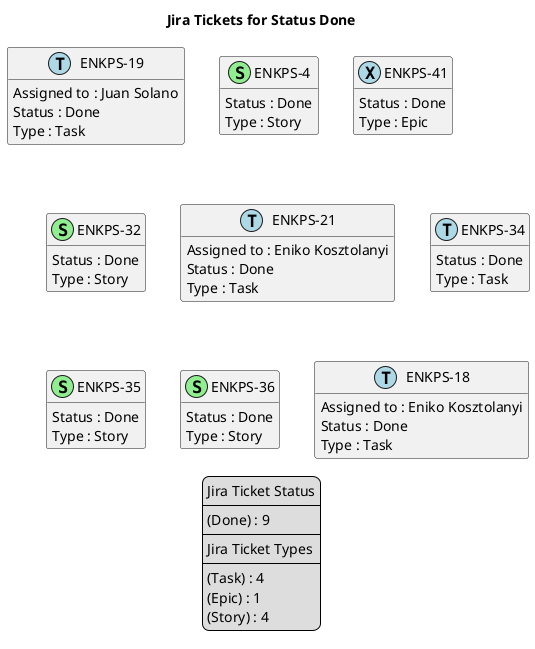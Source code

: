 @startuml
'https://plantuml.com/class-diagram

' GENERATE CLASS DIAGRAM ===========
' Generated at    : Tue Apr 23 13:03:14 CEST 2024

title Jira Tickets for Status Done
hide empty members

legend
Jira Ticket Status
----
(Done) : 9
----
Jira Ticket Types
----
(Task) : 4
(Epic) : 1
(Story) : 4
end legend


' Tickets =======
class "ENKPS-19" << (T,lightblue) >> {
  Assigned to : Juan Solano
  Status : Done
  Type : Task
}

class "ENKPS-4" << (S,lightgreen) >> {
  Status : Done
  Type : Story
}

class "ENKPS-41" << (X,lightblue) >> {
  Status : Done
  Type : Epic
}

class "ENKPS-32" << (S,lightgreen) >> {
  Status : Done
  Type : Story
}

class "ENKPS-21" << (T,lightblue) >> {
  Assigned to : Eniko Kosztolanyi
  Status : Done
  Type : Task
}

class "ENKPS-34" << (T,lightblue) >> {
  Status : Done
  Type : Task
}

class "ENKPS-35" << (S,lightgreen) >> {
  Status : Done
  Type : Story
}

class "ENKPS-36" << (S,lightgreen) >> {
  Status : Done
  Type : Story
}

class "ENKPS-18" << (T,lightblue) >> {
  Assigned to : Eniko Kosztolanyi
  Status : Done
  Type : Task
}



' Links =======


@enduml
